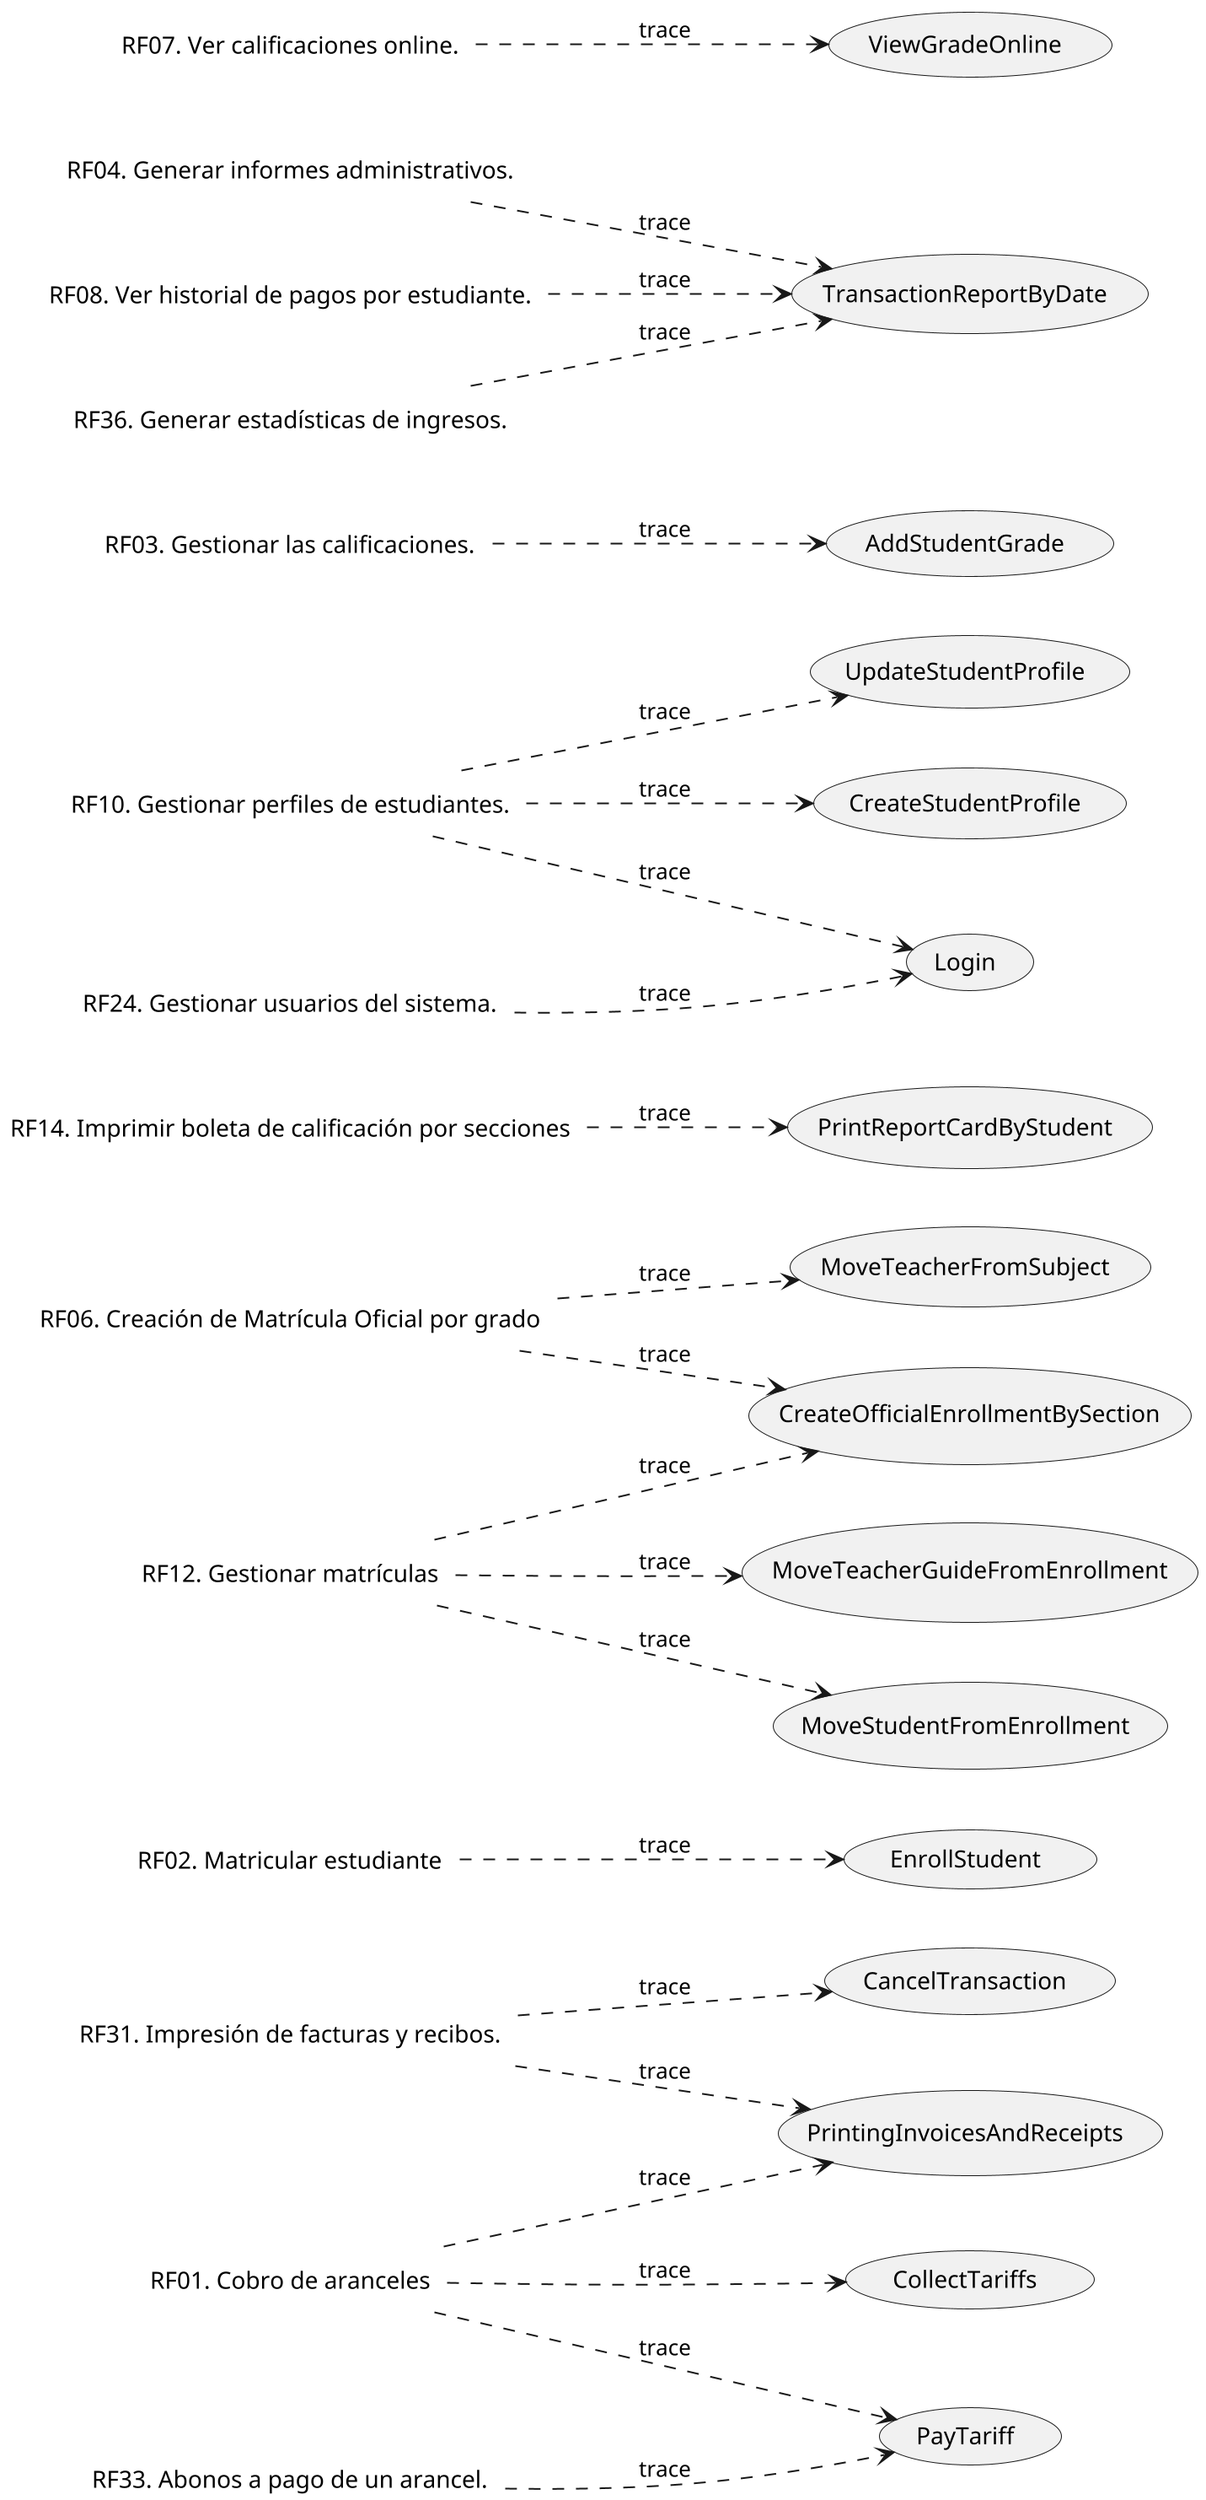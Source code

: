 @startuml
'skinparam BackgroundColor transparent
left to right direction
scale 2

'Iteration 1
Label RF01 as "RF01. Cobro de aranceles"
Label RF02 as "RF02. Matricular estudiante"
label RF06 as "RF06. Creación de Matrícula Oficial por grado"
label RF12 as "RF12. Gestionar matrículas"
label RF14 as "RF14. Imprimir boleta de calificación por secciones"

'Iteration 2
Label RF10 as "RF10. Gestionar perfiles de estudiantes."
Label RF24 as "RF24. Gestionar usuarios del sistema."
Label RF03 as "RF03. Gestionar las calificaciones."
Label RF33 as "RF33. Abonos a pago de un arancel."

'Iteration 3
Label RF04 as "RF04. Generar informes administrativos."
Label RF07 as "RF07. Ver calificaciones online."
Label RF08 as "RF08. Ver historial de pagos por estudiante."
Label RF31 as "RF31. Impresión de facturas y recibos."
Label RF36 as "RF36. Generar estadísticas de ingresos."


'Iteration 1
usecase CU01 as "EnrollStudent"
usecase CU05 as "CreateOfficialEnrollmentBySection"
usecase CU58 as "PrintingInvoicesAndReceipts"
usecase CU29 as "PrintReportCardByStudent"
usecase CU21 as "MoveTeacherGuideFromEnrollment"
usecase CU03 as "CollectTariffs"

'Iteration 2
usecase CU60 as "PayTariff"
usecase CU11 as "AddStudentGrade"
usecase CU02 as "CreateStudentProfile"
usecase CU69 as "Login"

'Iteration 3
usecase CU15 as "ViewGradeOnline"
usecase CU16 as "UpdateStudentProfile"
usecase CU22 as "MoveTeacherFromSubject"
usecase CU23 as "MoveStudentFromEnrollment"
usecase CU73 as "CancelTransaction"
usecase CU75 as "TransactionReportByDate"



'Iteration 1
RF01 ..> CU03 : trace
RF01 ..> CU58 : trace
RF02 ..> CU01 : trace
RF06 ..> CU05 : trace
RF12 ..> CU05 : trace
RF12 ..> CU21 : trace
RF14 ..> CU29 : trace

'Iteration 2
RF01 ..> CU60 : trace
RF06 ..> CU22 : trace
RF10 ..> CU02 : trace
RF10 ..> CU69 : trace
RF24 ..> CU69 : trace
RF33 ..> CU60 : trace
RF03 ..> CU11 : trace
RF07 ..> CU15 : trace

'Iteration 3
RF08 ..> CU75 : trace
RF04 ..> CU75 : trace
RF36 ..> CU75 : trace
RF31 ..> CU73 : trace
RF31 ..> CU58 : trace
RF10 ..> CU16 : trace
RF12 ..> CU23 : trace
@enduml

